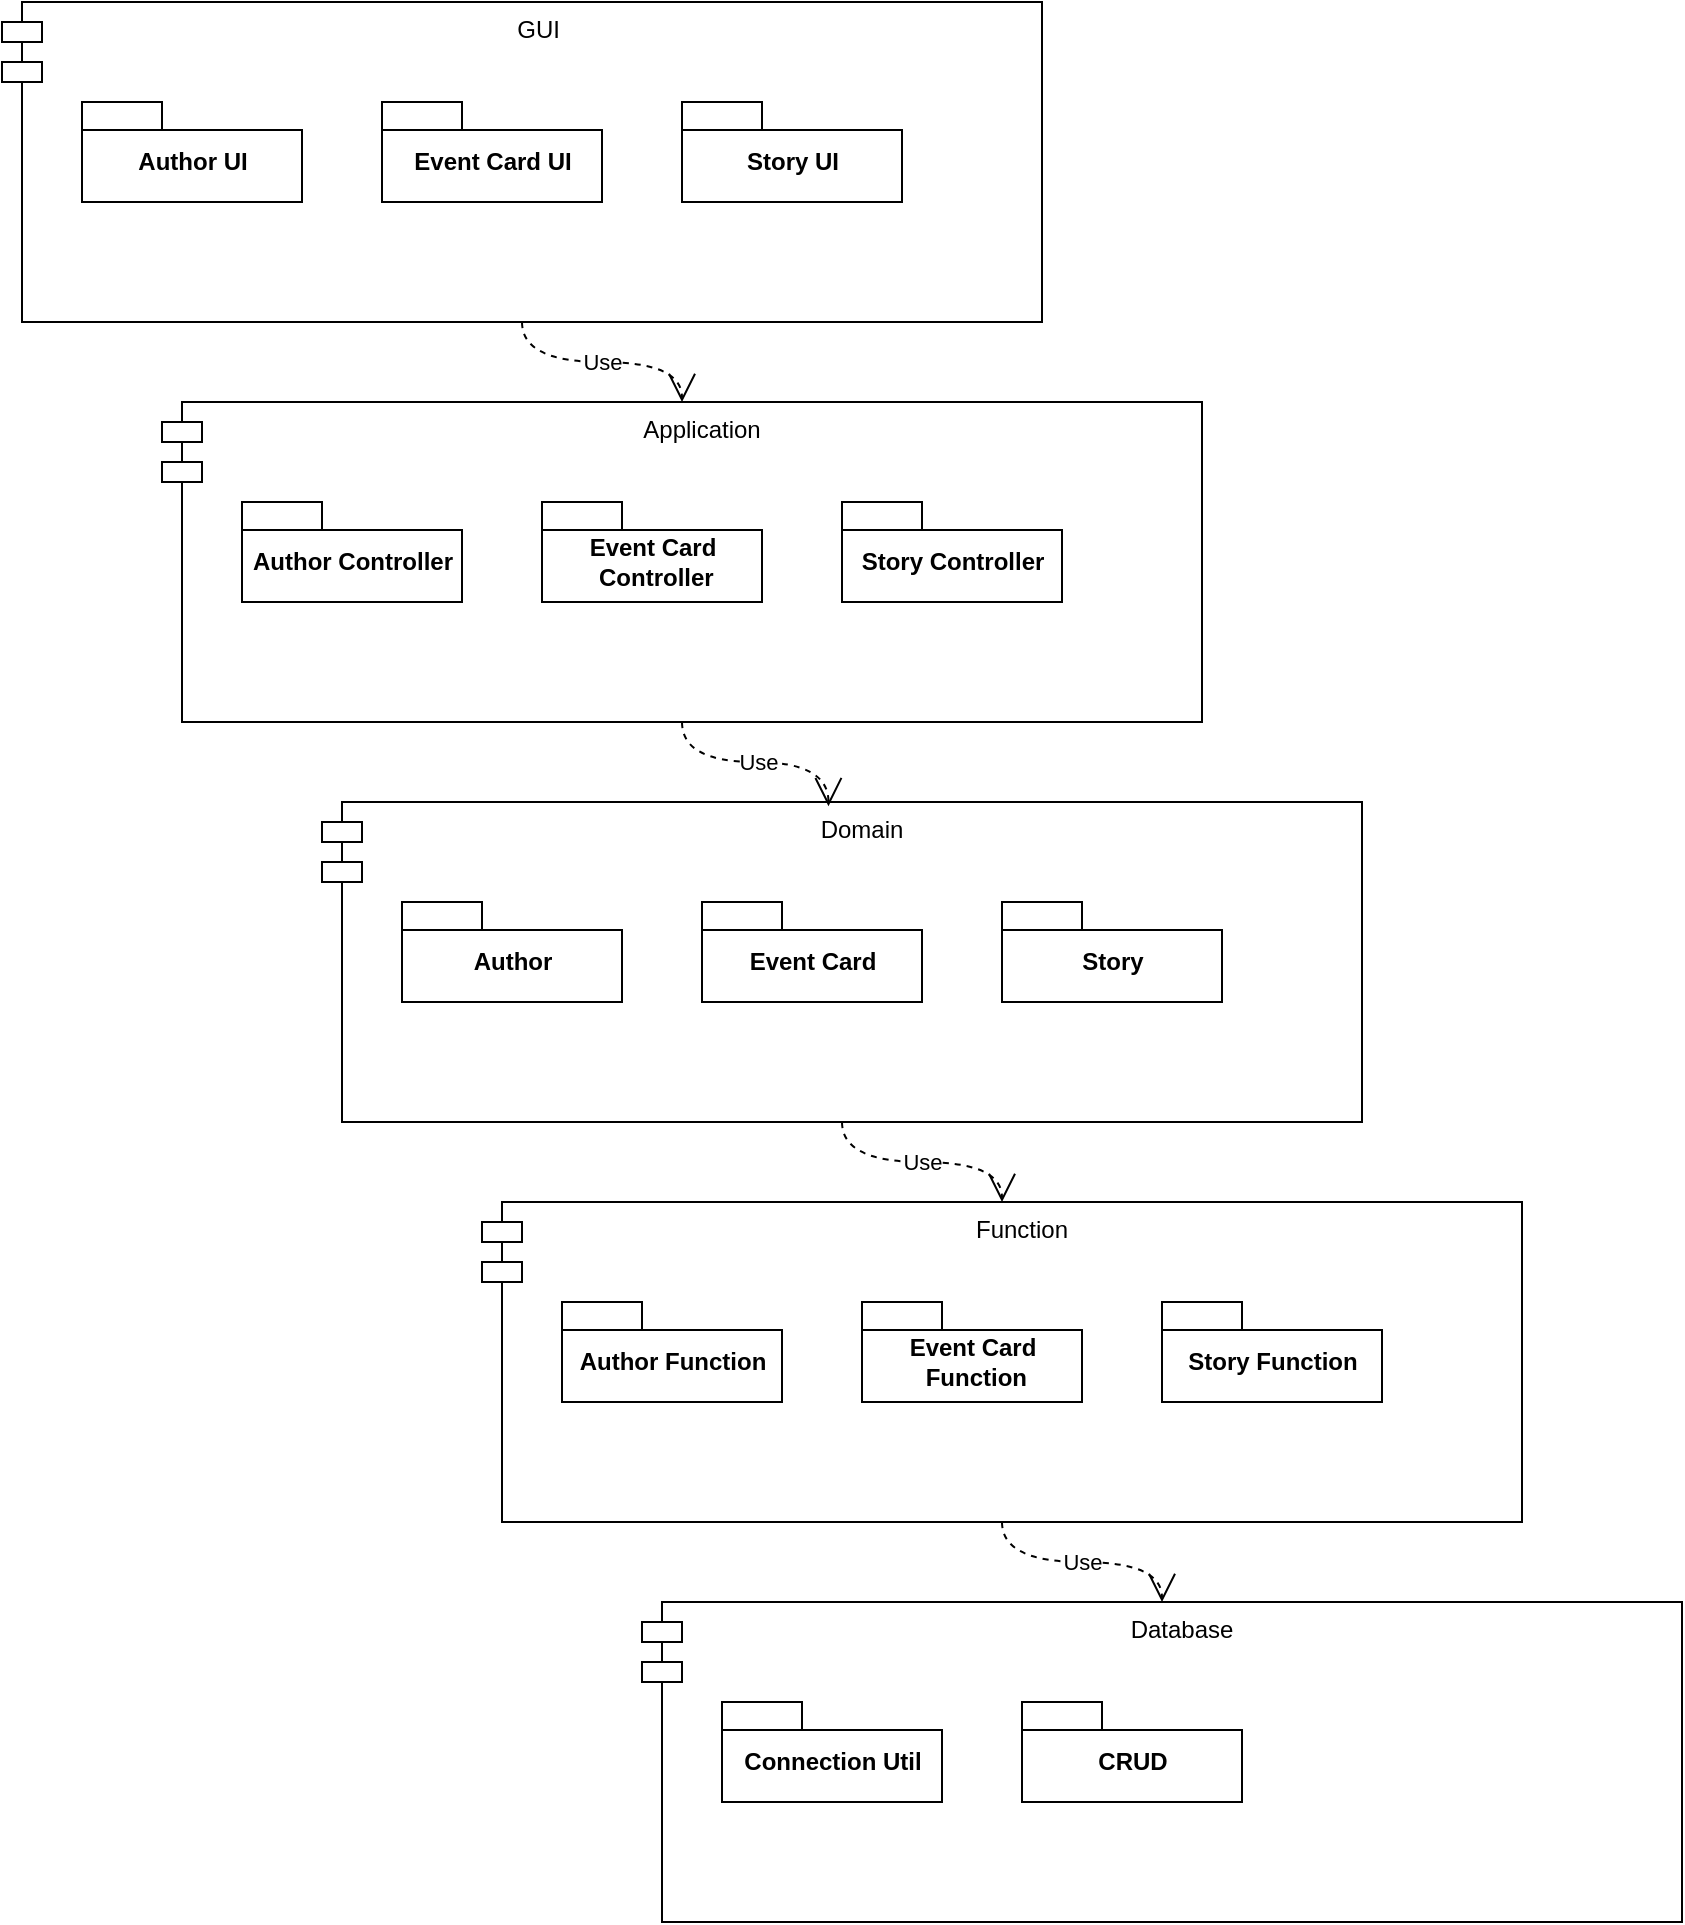 <mxfile version="14.6.6" type="embed"><diagram id="uM3XqLlnNe6RMDAsHj9Y" name="Page-1"><mxGraphModel dx="1384" dy="737" grid="0" gridSize="10" guides="1" tooltips="1" connect="1" arrows="1" fold="1" page="0" pageScale="1" pageWidth="850" pageHeight="1100" math="0" shadow="0"><root><mxCell id="0"/><mxCell id="1" parent="0"/><mxCell id="2" value="GUI " style="shape=module;align=left;spacingLeft=20;align=center;verticalAlign=top;" vertex="1" parent="1"><mxGeometry x="40" y="40" width="520" height="160" as="geometry"/></mxCell><mxCell id="3" value="Author UI" style="shape=folder;fontStyle=1;spacingTop=10;tabWidth=40;tabHeight=14;tabPosition=left;html=1;" vertex="1" parent="1"><mxGeometry x="80" y="90" width="110" height="50" as="geometry"/></mxCell><mxCell id="4" value="Event Card UI" style="shape=folder;fontStyle=1;spacingTop=10;tabWidth=40;tabHeight=14;tabPosition=left;html=1;" vertex="1" parent="1"><mxGeometry x="230" y="90" width="110" height="50" as="geometry"/></mxCell><mxCell id="9" value="Story UI" style="shape=folder;fontStyle=1;spacingTop=10;tabWidth=40;tabHeight=14;tabPosition=left;html=1;" vertex="1" parent="1"><mxGeometry x="380" y="90" width="110" height="50" as="geometry"/></mxCell><mxCell id="22" value="Application" style="shape=module;align=left;spacingLeft=20;align=center;verticalAlign=top;" vertex="1" parent="1"><mxGeometry x="120" y="240" width="520" height="160" as="geometry"/></mxCell><mxCell id="23" value="Author Controller" style="shape=folder;fontStyle=1;spacingTop=10;tabWidth=40;tabHeight=14;tabPosition=left;html=1;" vertex="1" parent="1"><mxGeometry x="160" y="290" width="110" height="50" as="geometry"/></mxCell><mxCell id="24" value="Event Card&lt;br&gt;&amp;nbsp;Controller" style="shape=folder;fontStyle=1;spacingTop=10;tabWidth=40;tabHeight=14;tabPosition=left;html=1;" vertex="1" parent="1"><mxGeometry x="310" y="290" width="110" height="50" as="geometry"/></mxCell><mxCell id="25" value="Story Controller" style="shape=folder;fontStyle=1;spacingTop=10;tabWidth=40;tabHeight=14;tabPosition=left;html=1;" vertex="1" parent="1"><mxGeometry x="460" y="290" width="110" height="50" as="geometry"/></mxCell><mxCell id="26" value="Domain" style="shape=module;align=left;spacingLeft=20;align=center;verticalAlign=top;" vertex="1" parent="1"><mxGeometry x="200" y="440" width="520" height="160" as="geometry"/></mxCell><mxCell id="27" value="Author" style="shape=folder;fontStyle=1;spacingTop=10;tabWidth=40;tabHeight=14;tabPosition=left;html=1;" vertex="1" parent="1"><mxGeometry x="240" y="490" width="110" height="50" as="geometry"/></mxCell><mxCell id="28" value="Event Card" style="shape=folder;fontStyle=1;spacingTop=10;tabWidth=40;tabHeight=14;tabPosition=left;html=1;" vertex="1" parent="1"><mxGeometry x="390" y="490" width="110" height="50" as="geometry"/></mxCell><mxCell id="29" value="Story" style="shape=folder;fontStyle=1;spacingTop=10;tabWidth=40;tabHeight=14;tabPosition=left;html=1;" vertex="1" parent="1"><mxGeometry x="540" y="490" width="110" height="50" as="geometry"/></mxCell><mxCell id="30" value="Function" style="shape=module;align=left;spacingLeft=20;align=center;verticalAlign=top;" vertex="1" parent="1"><mxGeometry x="280" y="640" width="520" height="160" as="geometry"/></mxCell><mxCell id="31" value="Author Function" style="shape=folder;fontStyle=1;spacingTop=10;tabWidth=40;tabHeight=14;tabPosition=left;html=1;" vertex="1" parent="1"><mxGeometry x="320" y="690" width="110" height="50" as="geometry"/></mxCell><mxCell id="32" value="Event Card&lt;br&gt;&amp;nbsp;Function" style="shape=folder;fontStyle=1;spacingTop=10;tabWidth=40;tabHeight=14;tabPosition=left;html=1;" vertex="1" parent="1"><mxGeometry x="470" y="690" width="110" height="50" as="geometry"/></mxCell><mxCell id="33" value="Story Function" style="shape=folder;fontStyle=1;spacingTop=10;tabWidth=40;tabHeight=14;tabPosition=left;html=1;" vertex="1" parent="1"><mxGeometry x="620" y="690" width="110" height="50" as="geometry"/></mxCell><mxCell id="34" value="Database" style="shape=module;align=left;spacingLeft=20;align=center;verticalAlign=top;" vertex="1" parent="1"><mxGeometry x="360" y="840" width="520" height="160" as="geometry"/></mxCell><mxCell id="35" value="Connection Util" style="shape=folder;fontStyle=1;spacingTop=10;tabWidth=40;tabHeight=14;tabPosition=left;html=1;" vertex="1" parent="1"><mxGeometry x="400" y="890" width="110" height="50" as="geometry"/></mxCell><mxCell id="36" value="CRUD" style="shape=folder;fontStyle=1;spacingTop=10;tabWidth=40;tabHeight=14;tabPosition=left;html=1;" vertex="1" parent="1"><mxGeometry x="550" y="890" width="110" height="50" as="geometry"/></mxCell><mxCell id="40" value="Use" style="endArrow=open;endSize=12;dashed=1;html=1;edgeStyle=orthogonalEdgeStyle;curved=1;" edge="1" parent="1" source="2" target="22"><mxGeometry width="160" relative="1" as="geometry"><mxPoint x="-207" y="349" as="sourcePoint"/><mxPoint x="3.25" y="424.25" as="targetPoint"/></mxGeometry></mxCell><mxCell id="42" value="Use" style="endArrow=open;endSize=12;dashed=1;html=1;edgeStyle=orthogonalEdgeStyle;curved=1;entryX=0.487;entryY=0.013;entryDx=0;entryDy=0;entryPerimeter=0;exitX=0.5;exitY=1;exitDx=0;exitDy=0;" edge="1" parent="1" source="22" target="26"><mxGeometry width="160" relative="1" as="geometry"><mxPoint x="310" y="210" as="sourcePoint"/><mxPoint x="390" y="250" as="targetPoint"/></mxGeometry></mxCell><mxCell id="43" value="Use" style="endArrow=open;endSize=12;dashed=1;html=1;edgeStyle=orthogonalEdgeStyle;curved=1;exitX=0.5;exitY=1;exitDx=0;exitDy=0;" edge="1" parent="1" source="26" target="30"><mxGeometry width="160" relative="1" as="geometry"><mxPoint x="320" y="220" as="sourcePoint"/><mxPoint x="400" y="260" as="targetPoint"/></mxGeometry></mxCell><mxCell id="44" value="Use" style="endArrow=open;endSize=12;dashed=1;html=1;edgeStyle=orthogonalEdgeStyle;curved=1;entryX=0.5;entryY=0;entryDx=0;entryDy=0;" edge="1" parent="1" source="30" target="34"><mxGeometry width="160" relative="1" as="geometry"><mxPoint x="330" y="230" as="sourcePoint"/><mxPoint x="410" y="270" as="targetPoint"/></mxGeometry></mxCell></root></mxGraphModel></diagram></mxfile>